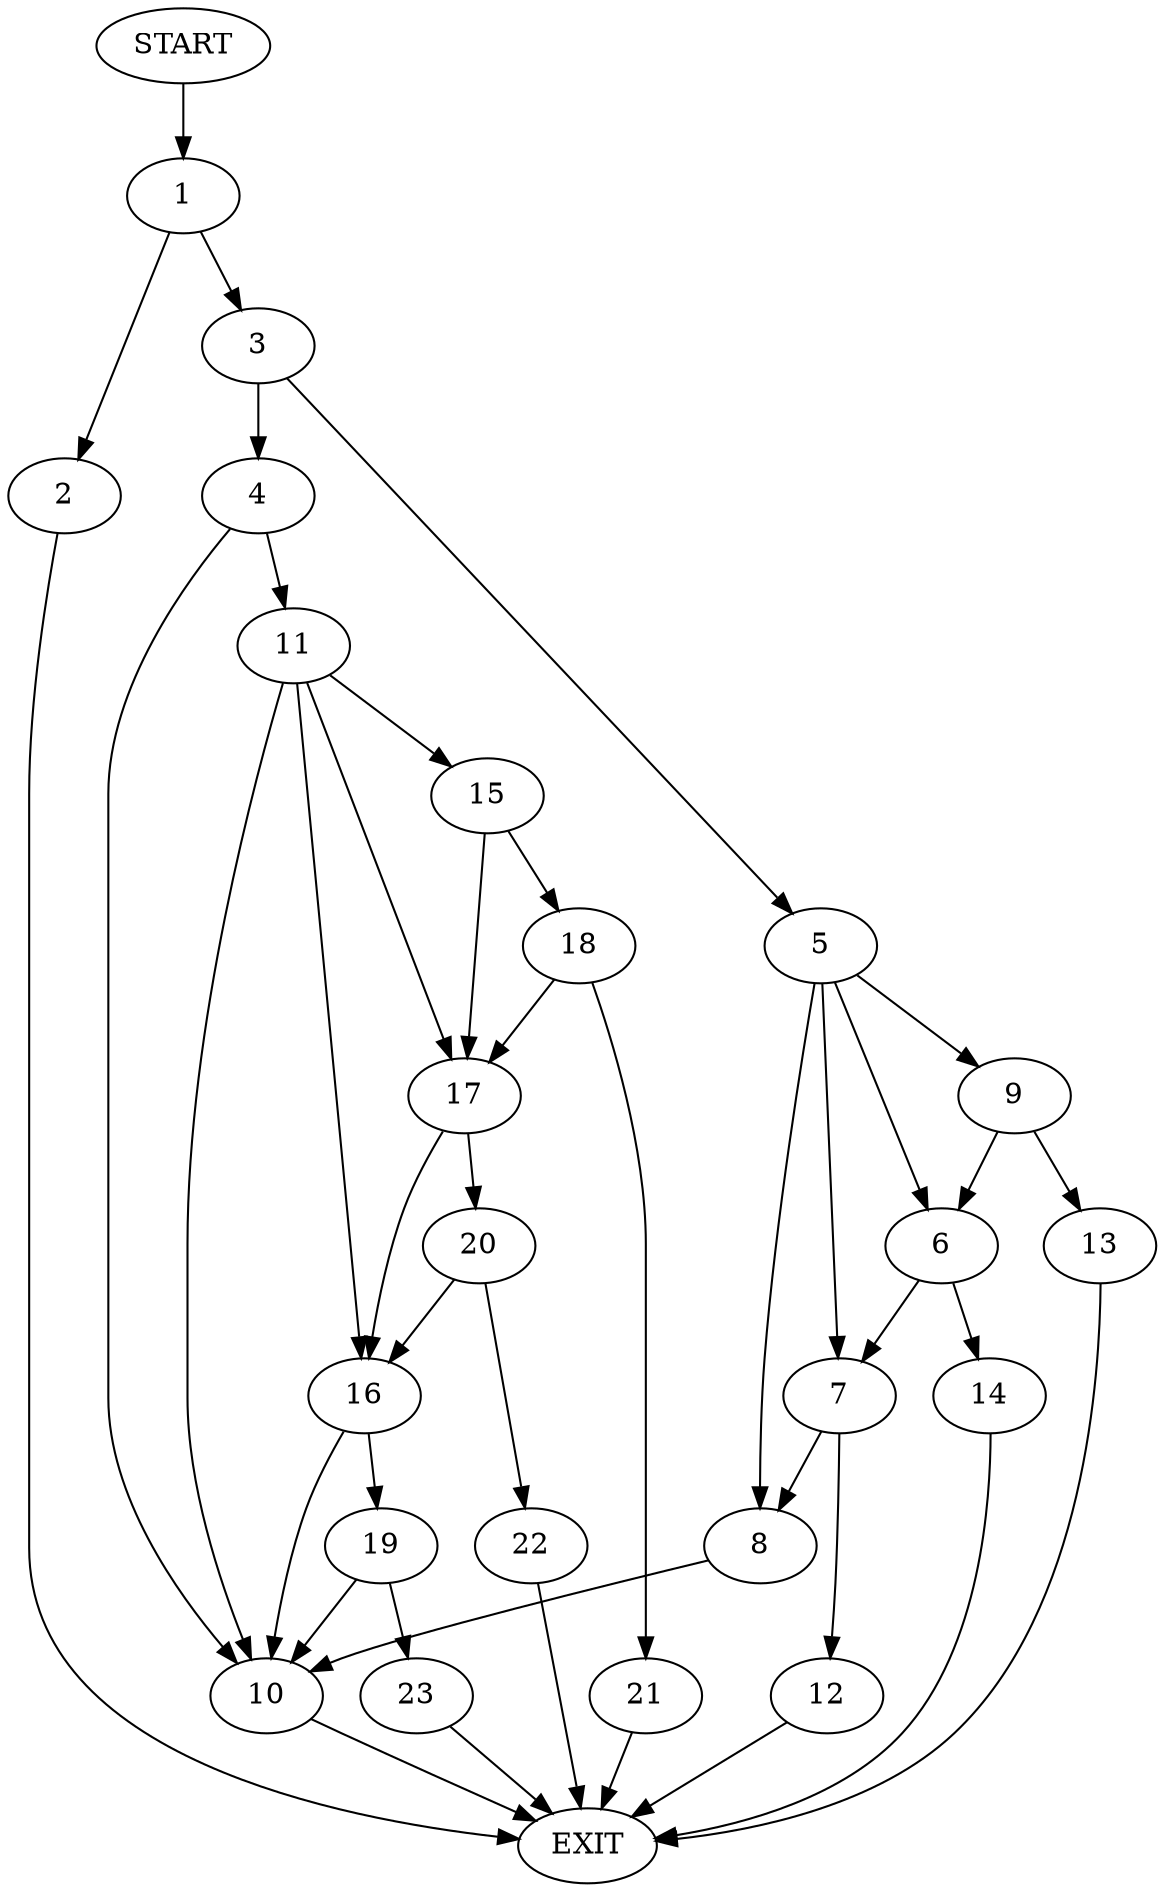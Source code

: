 digraph {
0 [label="START"]
24 [label="EXIT"]
0 -> 1
1 -> 2
1 -> 3
2 -> 24
3 -> 4
3 -> 5
5 -> 6
5 -> 7
5 -> 8
5 -> 9
4 -> 10
4 -> 11
8 -> 10
7 -> 12
7 -> 8
9 -> 13
9 -> 6
6 -> 14
6 -> 7
13 -> 24
14 -> 24
12 -> 24
10 -> 24
11 -> 15
11 -> 10
11 -> 16
11 -> 17
15 -> 18
15 -> 17
16 -> 10
16 -> 19
17 -> 20
17 -> 16
18 -> 21
18 -> 17
21 -> 24
20 -> 16
20 -> 22
22 -> 24
19 -> 10
19 -> 23
23 -> 24
}
